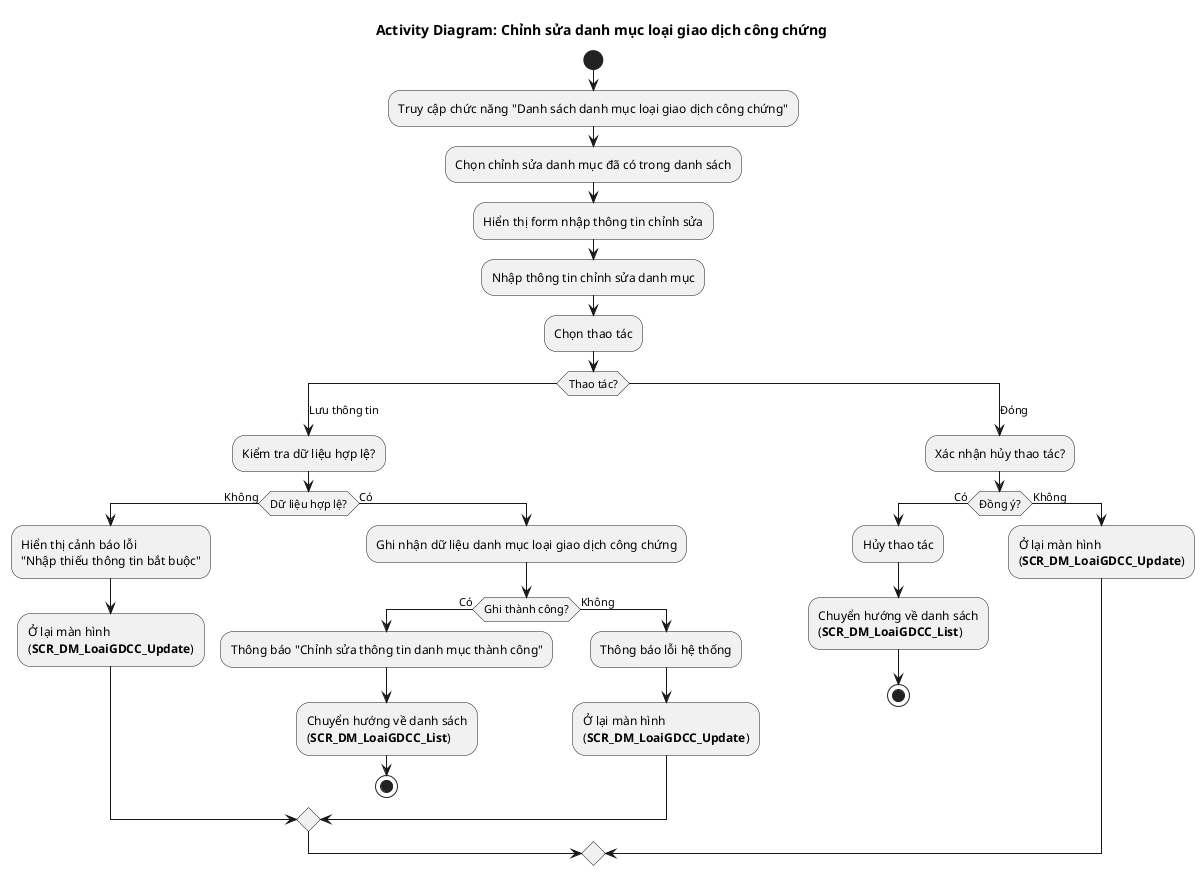 @startuml AD_DM_LoaiGDCC_Update
!pragma layout smetana
title Activity Diagram: Chỉnh sửa danh mục loại giao dịch công chứng
start
:Truy cập chức năng "Danh sách danh mục loại giao dịch công chứng";
:Chọn chỉnh sửa danh mục đã có trong danh sách;
:Hiển thị form nhập thông tin chỉnh sửa;
:Nhập thông tin chỉnh sửa danh mục;
:Chọn thao tác;
switch (Thao tác?)
  case (Lưu thông tin)
    :Kiểm tra dữ liệu hợp lệ?;
    if (Dữ liệu hợp lệ?) then (Không)
      :Hiển thị cảnh báo lỗi\n"Nhập thiếu thông tin bắt buộc";
      :Ở lại màn hình\n(**SCR_DM_LoaiGDCC_Update**);
    else (Có)
      :Ghi nhận dữ liệu danh mục loại giao dịch công chứng;
      if (Ghi thành công?) then (Có)
        :Thông báo "Chỉnh sửa thông tin danh mục thành công";
        :Chuyển hướng về danh sách\n(**SCR_DM_LoaiGDCC_List**);
        stop
      else (Không)
        :Thông báo lỗi hệ thống;
        :Ở lại màn hình\n(**SCR_DM_LoaiGDCC_Update**);
      endif
    endif
  case (Đóng)
    :Xác nhận hủy thao tác?;
    if (Đồng ý?) then (Có)
      :Hủy thao tác;
      :Chuyển hướng về danh sách\n(**SCR_DM_LoaiGDCC_List**);
      stop
    else (Không)
      :Ở lại màn hình\n(**SCR_DM_LoaiGDCC_Update**);
    endif
endswitch
@enduml
